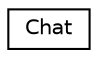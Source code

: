 digraph "Иерархия классов. Графический вид."
{
 // LATEX_PDF_SIZE
  edge [fontname="Helvetica",fontsize="10",labelfontname="Helvetica",labelfontsize="10"];
  node [fontname="Helvetica",fontsize="10",shape=record];
  rankdir="LR";
  Node0 [label="Chat",height=0.2,width=0.4,color="black", fillcolor="white", style="filled",URL="$classChat.html",tooltip="Класс чата"];
}
